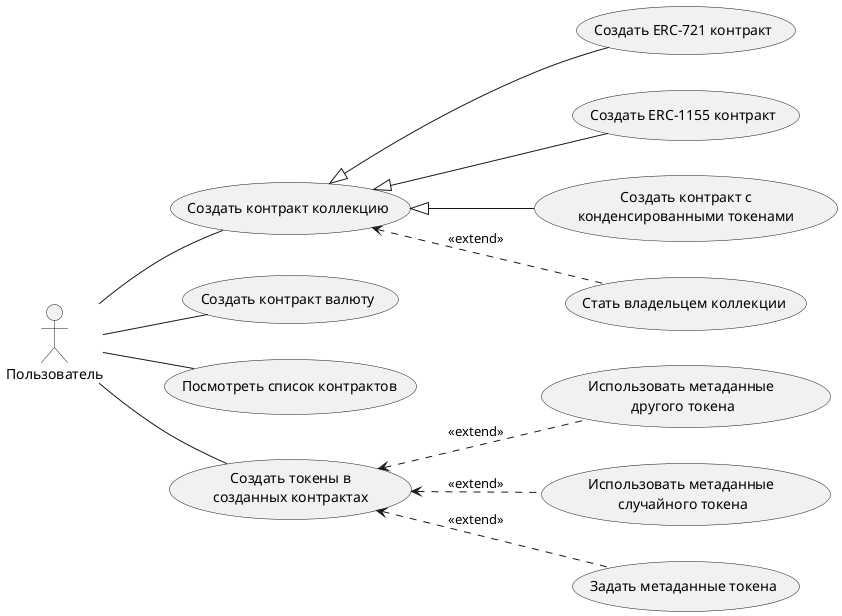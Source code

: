 @startuml
left to right direction

user as "Пользователь"
(Создать контракт коллекцию) as create_collection
(Создать ERC-721 контракт) as create721
(Создать ERC-1155 контракт) as create1155
(Создать контракт с\nконденсированными токенами) as create_condensed
(Стать владельцем коллекции) as be_owner
(Создать контракт валюту) as create20
(Посмотреть список контрактов) as list_contracts
(Создать токены в\nсозданных контрактах) as create_token
(Использовать метаданные \nдругого токена) as use_metadata_from_diff_token
(Использовать метаданные \nслучайного токена) as use_metadata_from_random_token
(Задать метаданные токена) as set_metadata

user -- create_collection
create_collection <|-- create721
create_collection <|-- create1155
create_collection <|-- create_condensed
create_collection <.. be_owner: ""«extend»""
user -- create20
user -- list_contracts
user -- create_token
create_token <.. use_metadata_from_diff_token: ""«extend»""
create_token <.. use_metadata_from_random_token: ""«extend»""
create_token <.. set_metadata: ""«extend»""
@enduml
